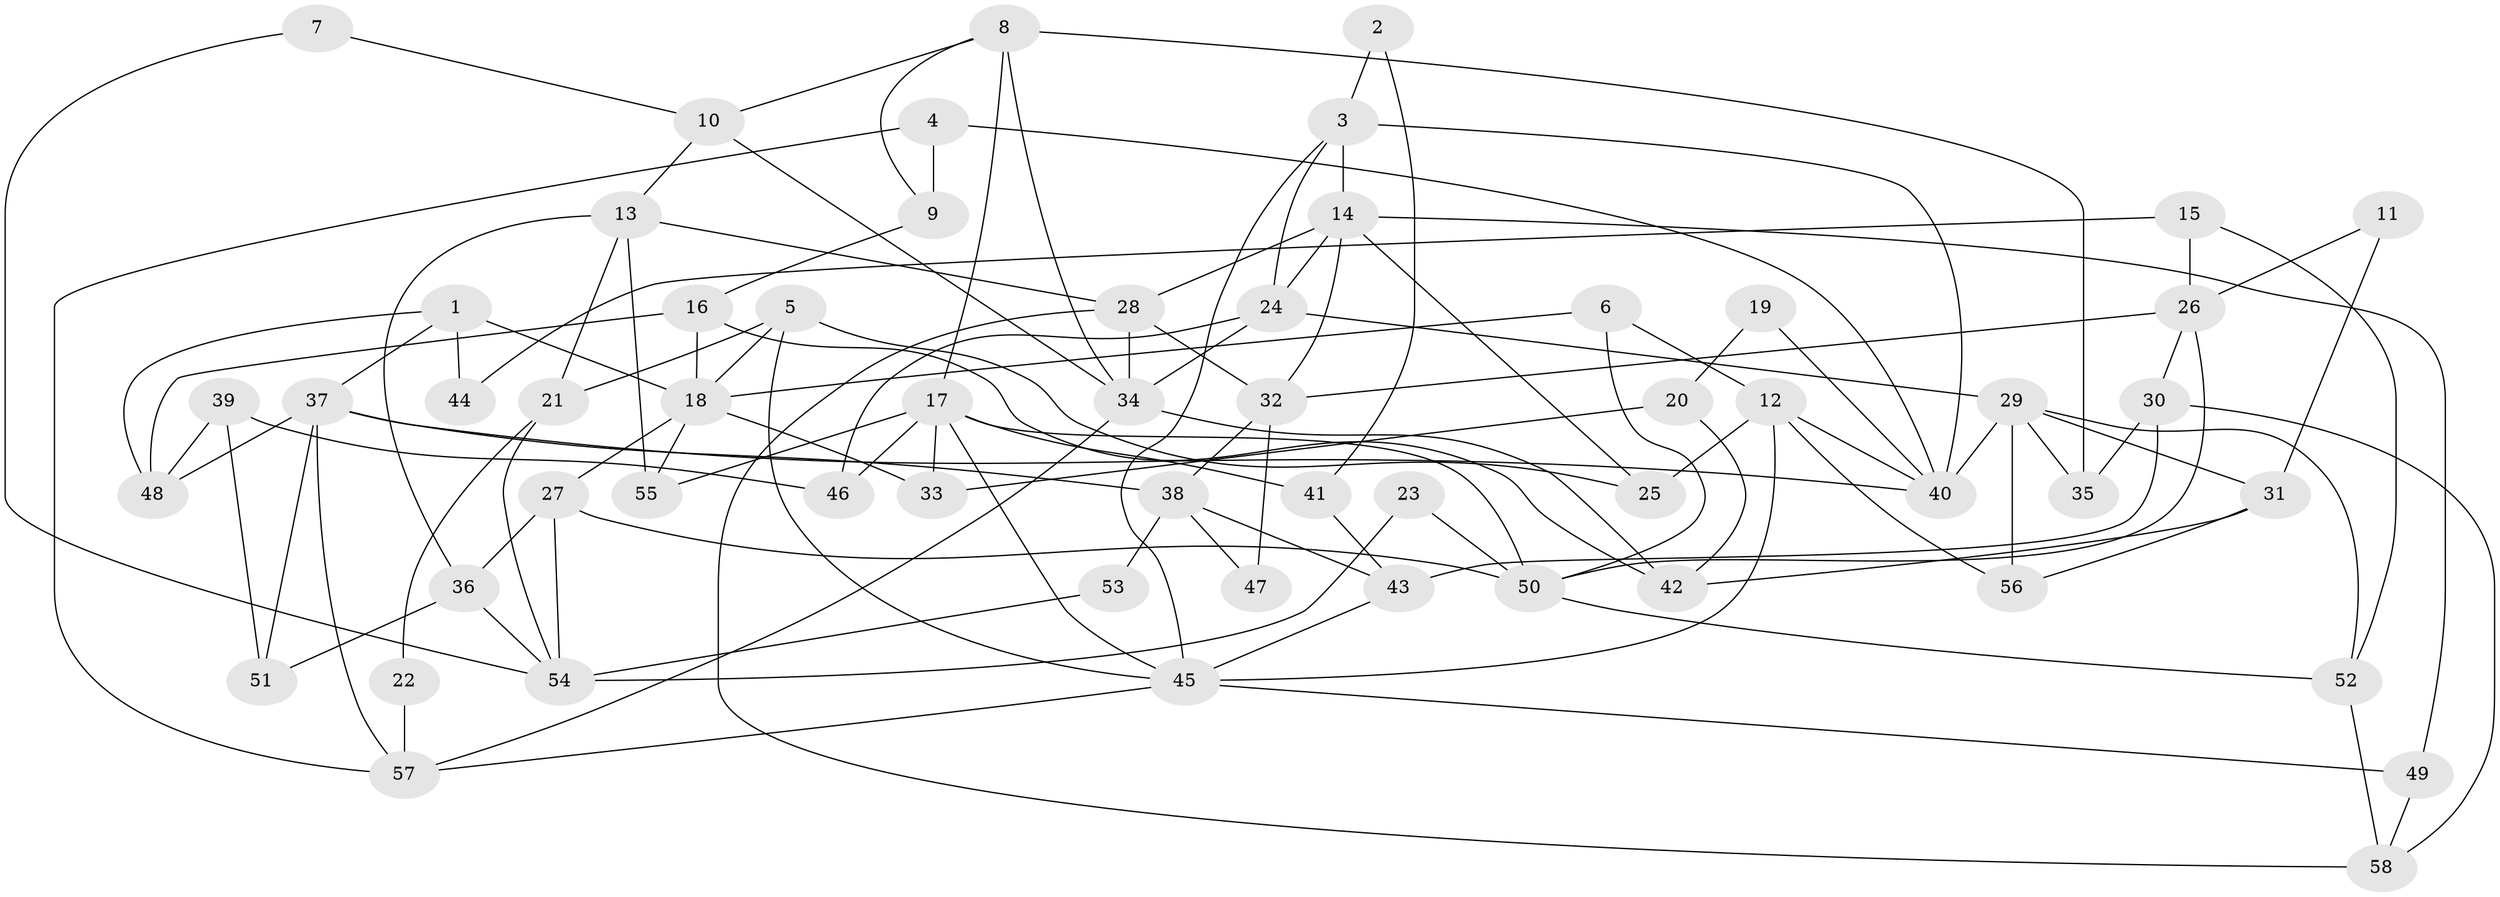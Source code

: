 // Generated by graph-tools (version 1.1) at 2025/51/03/09/25 04:51:24]
// undirected, 58 vertices, 116 edges
graph export_dot {
graph [start="1"]
  node [color=gray90,style=filled];
  1;
  2;
  3;
  4;
  5;
  6;
  7;
  8;
  9;
  10;
  11;
  12;
  13;
  14;
  15;
  16;
  17;
  18;
  19;
  20;
  21;
  22;
  23;
  24;
  25;
  26;
  27;
  28;
  29;
  30;
  31;
  32;
  33;
  34;
  35;
  36;
  37;
  38;
  39;
  40;
  41;
  42;
  43;
  44;
  45;
  46;
  47;
  48;
  49;
  50;
  51;
  52;
  53;
  54;
  55;
  56;
  57;
  58;
  1 -- 18;
  1 -- 37;
  1 -- 44;
  1 -- 48;
  2 -- 41;
  2 -- 3;
  3 -- 14;
  3 -- 24;
  3 -- 40;
  3 -- 45;
  4 -- 9;
  4 -- 57;
  4 -- 40;
  5 -- 25;
  5 -- 45;
  5 -- 18;
  5 -- 21;
  6 -- 18;
  6 -- 12;
  6 -- 50;
  7 -- 54;
  7 -- 10;
  8 -- 34;
  8 -- 17;
  8 -- 9;
  8 -- 10;
  8 -- 35;
  9 -- 16;
  10 -- 34;
  10 -- 13;
  11 -- 26;
  11 -- 31;
  12 -- 45;
  12 -- 40;
  12 -- 25;
  12 -- 56;
  13 -- 28;
  13 -- 21;
  13 -- 36;
  13 -- 55;
  14 -- 28;
  14 -- 24;
  14 -- 25;
  14 -- 32;
  14 -- 49;
  15 -- 52;
  15 -- 26;
  15 -- 44;
  16 -- 48;
  16 -- 18;
  16 -- 42;
  17 -- 55;
  17 -- 50;
  17 -- 33;
  17 -- 41;
  17 -- 45;
  17 -- 46;
  18 -- 27;
  18 -- 33;
  18 -- 55;
  19 -- 40;
  19 -- 20;
  20 -- 42;
  20 -- 33;
  21 -- 22;
  21 -- 54;
  22 -- 57;
  23 -- 50;
  23 -- 54;
  24 -- 46;
  24 -- 34;
  24 -- 29;
  26 -- 30;
  26 -- 32;
  26 -- 50;
  27 -- 54;
  27 -- 50;
  27 -- 36;
  28 -- 34;
  28 -- 58;
  28 -- 32;
  29 -- 40;
  29 -- 31;
  29 -- 35;
  29 -- 52;
  29 -- 56;
  30 -- 35;
  30 -- 58;
  30 -- 43;
  31 -- 56;
  31 -- 42;
  32 -- 38;
  32 -- 47;
  34 -- 42;
  34 -- 57;
  36 -- 51;
  36 -- 54;
  37 -- 38;
  37 -- 40;
  37 -- 48;
  37 -- 51;
  37 -- 57;
  38 -- 43;
  38 -- 47;
  38 -- 53;
  39 -- 48;
  39 -- 51;
  39 -- 46;
  41 -- 43;
  43 -- 45;
  45 -- 49;
  45 -- 57;
  49 -- 58;
  50 -- 52;
  52 -- 58;
  53 -- 54;
}
